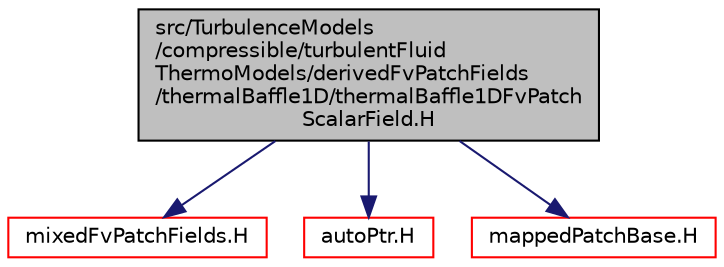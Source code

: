 digraph "src/TurbulenceModels/compressible/turbulentFluidThermoModels/derivedFvPatchFields/thermalBaffle1D/thermalBaffle1DFvPatchScalarField.H"
{
  bgcolor="transparent";
  edge [fontname="Helvetica",fontsize="10",labelfontname="Helvetica",labelfontsize="10"];
  node [fontname="Helvetica",fontsize="10",shape=record];
  Node0 [label="src/TurbulenceModels\l/compressible/turbulentFluid\lThermoModels/derivedFvPatchFields\l/thermalBaffle1D/thermalBaffle1DFvPatch\lScalarField.H",height=0.2,width=0.4,color="black", fillcolor="grey75", style="filled", fontcolor="black"];
  Node0 -> Node1 [color="midnightblue",fontsize="10",style="solid",fontname="Helvetica"];
  Node1 [label="mixedFvPatchFields.H",height=0.2,width=0.4,color="red",URL="$a01634.html"];
  Node0 -> Node61 [color="midnightblue",fontsize="10",style="solid",fontname="Helvetica"];
  Node61 [label="autoPtr.H",height=0.2,width=0.4,color="red",URL="$a11828.html"];
  Node0 -> Node206 [color="midnightblue",fontsize="10",style="solid",fontname="Helvetica"];
  Node206 [label="mappedPatchBase.H",height=0.2,width=0.4,color="red",URL="$a08282.html"];
}
